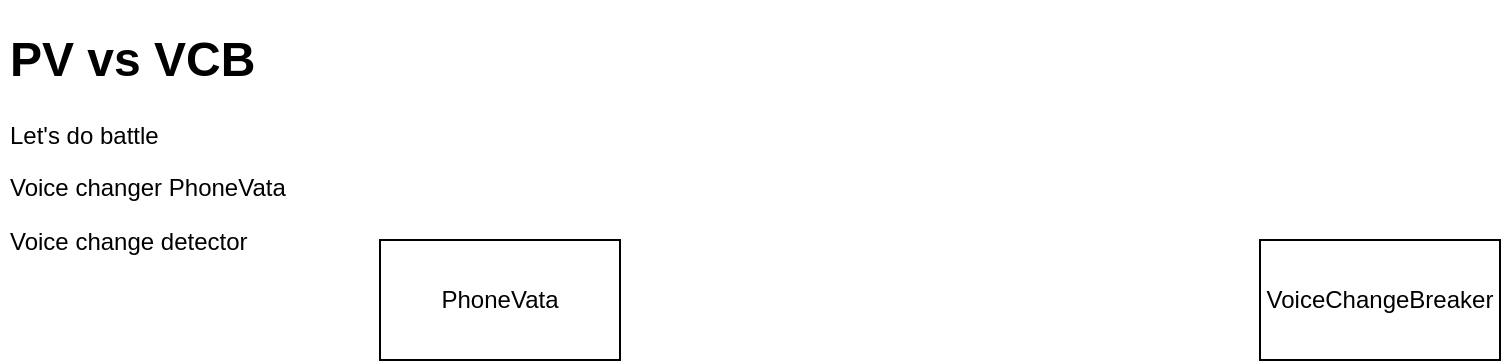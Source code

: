 <mxfile version="15.3.4" type="github">
  <diagram id="aPpwis8wVv6BTGHh6oKa" name="Page-1">
    <mxGraphModel dx="2062" dy="1162" grid="1" gridSize="10" guides="1" tooltips="1" connect="1" arrows="1" fold="1" page="1" pageScale="1" pageWidth="1169" pageHeight="827" math="0" shadow="0">
      <root>
        <mxCell id="0" />
        <mxCell id="1" parent="0" />
        <mxCell id="IXanY_waXnLPO531L0gg-1" value="PhoneVata" style="rounded=0;whiteSpace=wrap;html=1;hachureGap=4;pointerEvents=0;" vertex="1" parent="1">
          <mxGeometry x="200" y="120" width="120" height="60" as="geometry" />
        </mxCell>
        <mxCell id="IXanY_waXnLPO531L0gg-2" value="VoiceChangeBreaker" style="rounded=0;whiteSpace=wrap;html=1;hachureGap=4;pointerEvents=0;" vertex="1" parent="1">
          <mxGeometry x="640" y="120" width="120" height="60" as="geometry" />
        </mxCell>
        <mxCell id="IXanY_waXnLPO531L0gg-3" value="&lt;h1&gt;PV vs VCB&lt;/h1&gt;&lt;p&gt;Let&#39;s do battle&lt;/p&gt;&lt;p&gt;Voice changer PhoneVata&lt;/p&gt;&lt;p&gt;Voice change detector&amp;nbsp;&lt;/p&gt;" style="text;html=1;strokeColor=none;fillColor=none;spacing=5;spacingTop=-20;whiteSpace=wrap;overflow=hidden;rounded=0;hachureGap=4;pointerEvents=0;" vertex="1" parent="1">
          <mxGeometry x="10" y="10" width="190" height="120" as="geometry" />
        </mxCell>
      </root>
    </mxGraphModel>
  </diagram>
</mxfile>
